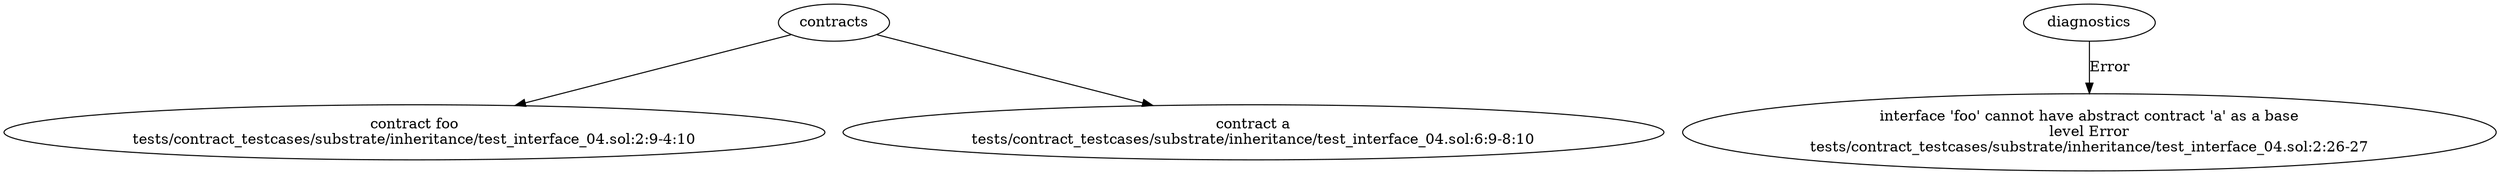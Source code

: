 strict digraph "tests/contract_testcases/substrate/inheritance/test_interface_04.sol" {
	contract [label="contract foo\ntests/contract_testcases/substrate/inheritance/test_interface_04.sol:2:9-4:10"]
	contract_3 [label="contract a\ntests/contract_testcases/substrate/inheritance/test_interface_04.sol:6:9-8:10"]
	diagnostic [label="interface 'foo' cannot have abstract contract 'a' as a base\nlevel Error\ntests/contract_testcases/substrate/inheritance/test_interface_04.sol:2:26-27"]
	contracts -> contract
	contracts -> contract_3
	diagnostics -> diagnostic [label="Error"]
}
